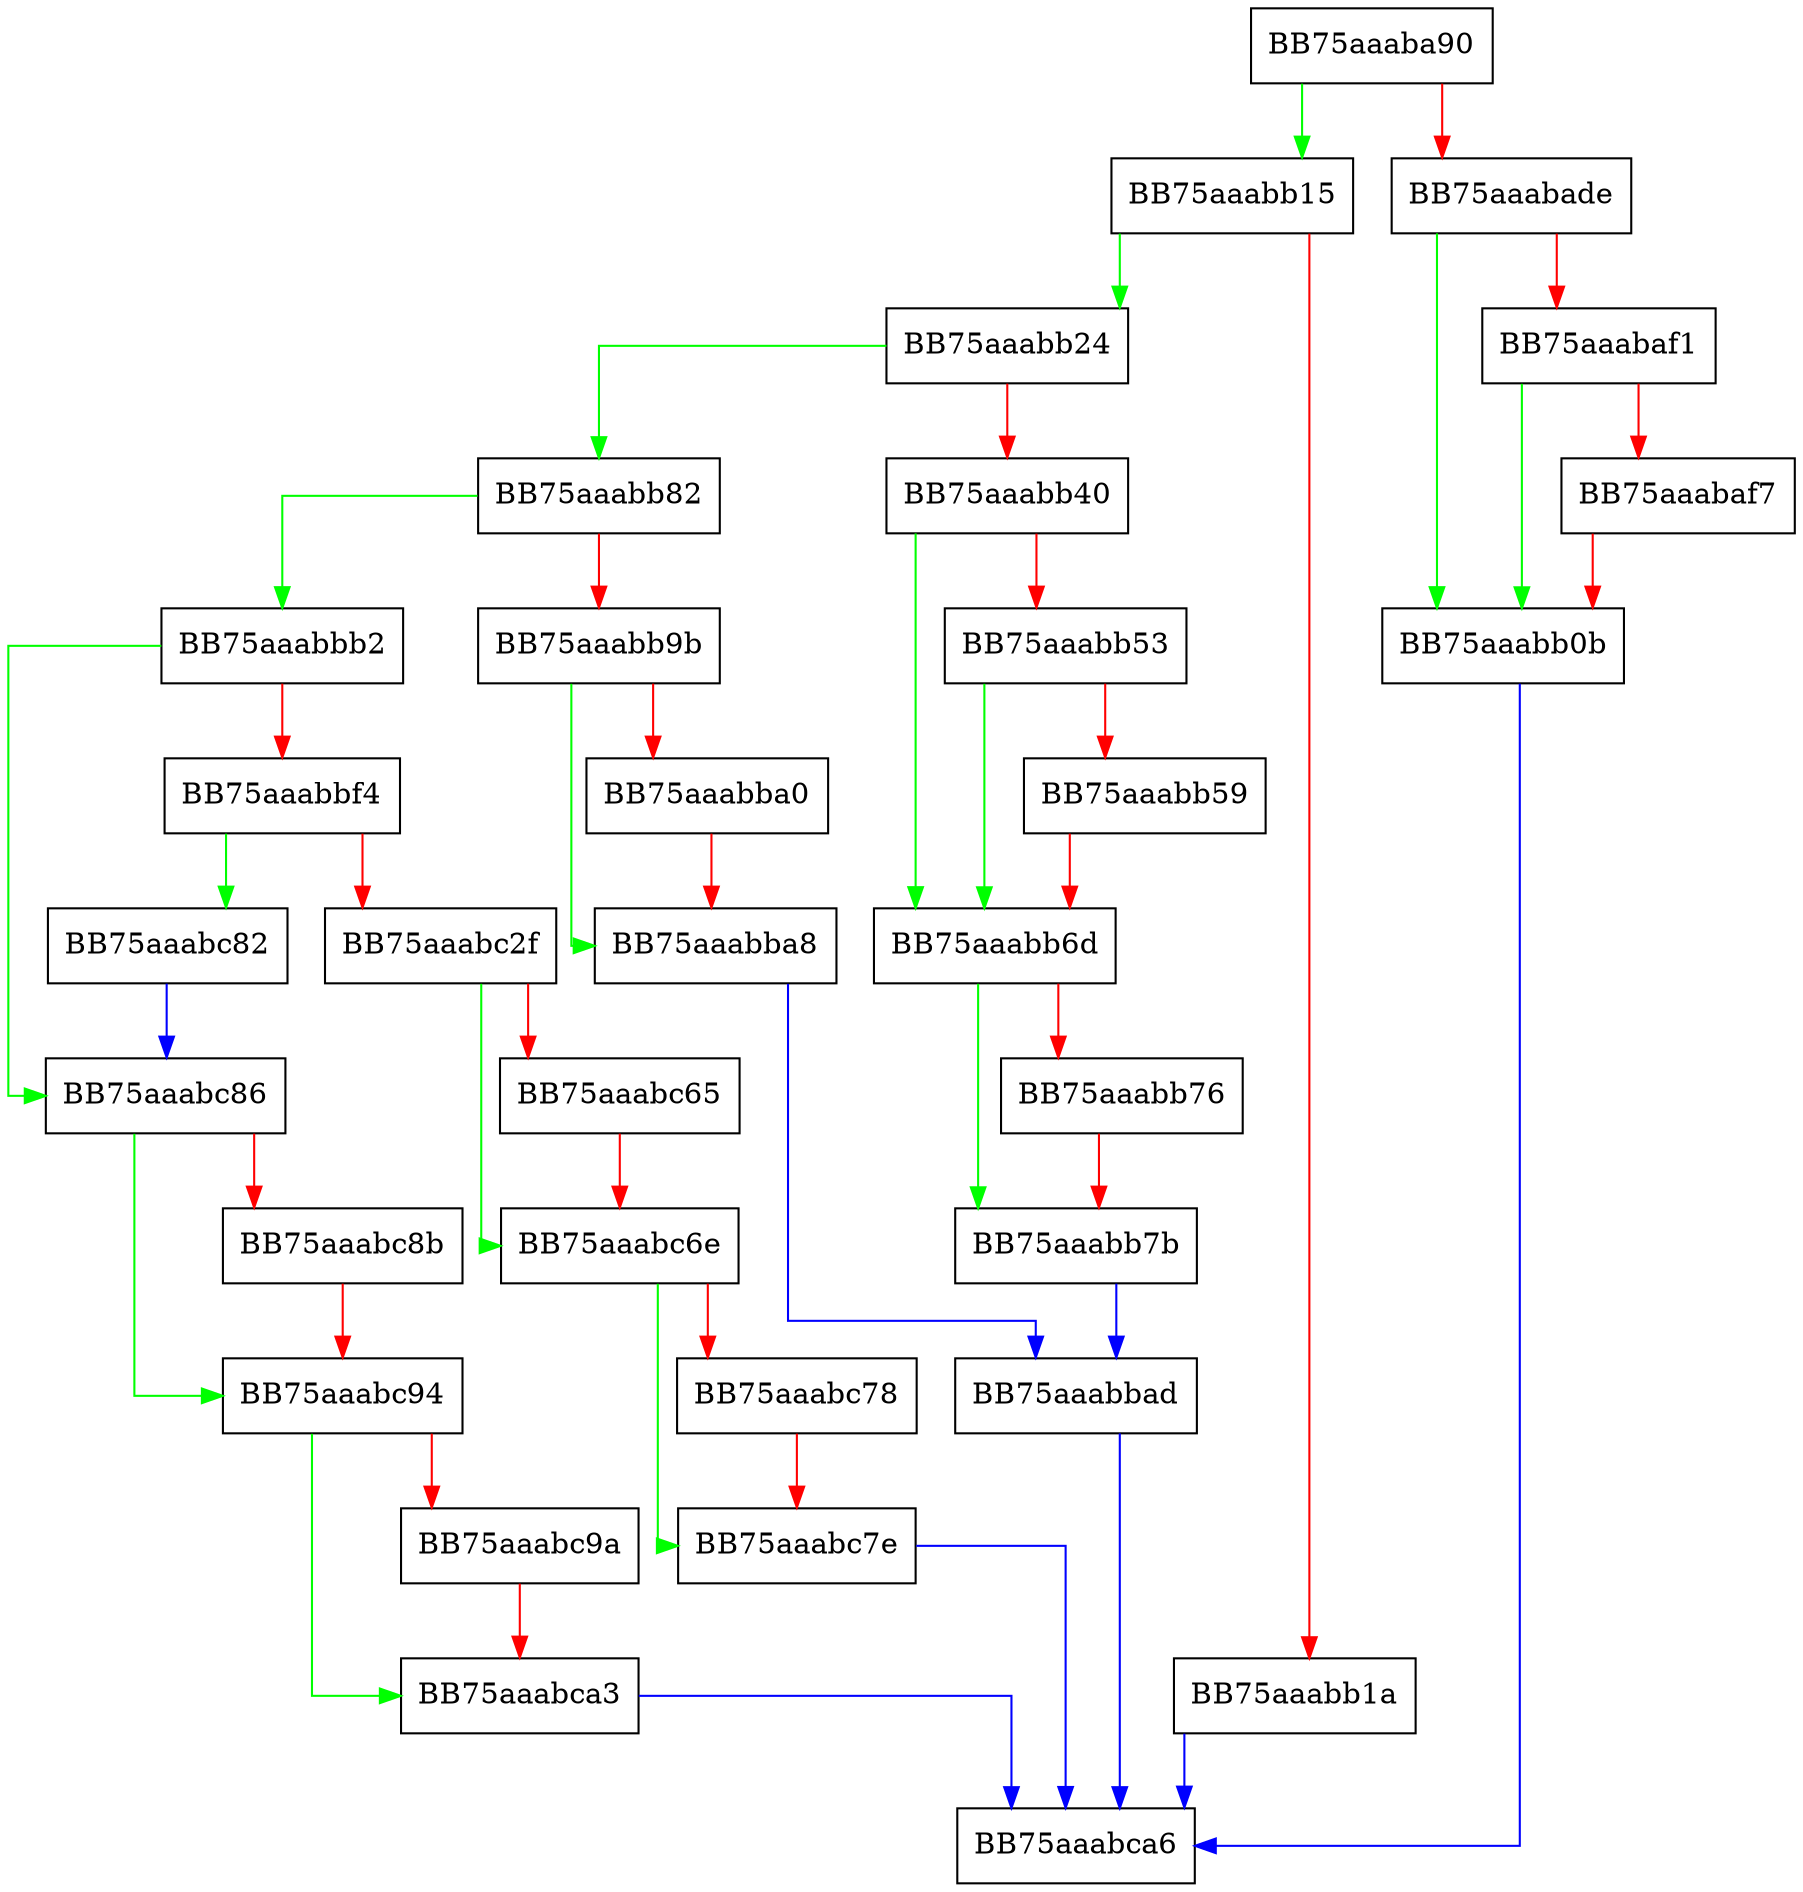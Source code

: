 digraph ReopenStream {
  node [shape="box"];
  graph [splines=ortho];
  BB75aaaba90 -> BB75aaabb15 [color="green"];
  BB75aaaba90 -> BB75aaabade [color="red"];
  BB75aaabade -> BB75aaabb0b [color="green"];
  BB75aaabade -> BB75aaabaf1 [color="red"];
  BB75aaabaf1 -> BB75aaabb0b [color="green"];
  BB75aaabaf1 -> BB75aaabaf7 [color="red"];
  BB75aaabaf7 -> BB75aaabb0b [color="red"];
  BB75aaabb0b -> BB75aaabca6 [color="blue"];
  BB75aaabb15 -> BB75aaabb24 [color="green"];
  BB75aaabb15 -> BB75aaabb1a [color="red"];
  BB75aaabb1a -> BB75aaabca6 [color="blue"];
  BB75aaabb24 -> BB75aaabb82 [color="green"];
  BB75aaabb24 -> BB75aaabb40 [color="red"];
  BB75aaabb40 -> BB75aaabb6d [color="green"];
  BB75aaabb40 -> BB75aaabb53 [color="red"];
  BB75aaabb53 -> BB75aaabb6d [color="green"];
  BB75aaabb53 -> BB75aaabb59 [color="red"];
  BB75aaabb59 -> BB75aaabb6d [color="red"];
  BB75aaabb6d -> BB75aaabb7b [color="green"];
  BB75aaabb6d -> BB75aaabb76 [color="red"];
  BB75aaabb76 -> BB75aaabb7b [color="red"];
  BB75aaabb7b -> BB75aaabbad [color="blue"];
  BB75aaabb82 -> BB75aaabbb2 [color="green"];
  BB75aaabb82 -> BB75aaabb9b [color="red"];
  BB75aaabb9b -> BB75aaabba8 [color="green"];
  BB75aaabb9b -> BB75aaabba0 [color="red"];
  BB75aaabba0 -> BB75aaabba8 [color="red"];
  BB75aaabba8 -> BB75aaabbad [color="blue"];
  BB75aaabbad -> BB75aaabca6 [color="blue"];
  BB75aaabbb2 -> BB75aaabc86 [color="green"];
  BB75aaabbb2 -> BB75aaabbf4 [color="red"];
  BB75aaabbf4 -> BB75aaabc82 [color="green"];
  BB75aaabbf4 -> BB75aaabc2f [color="red"];
  BB75aaabc2f -> BB75aaabc6e [color="green"];
  BB75aaabc2f -> BB75aaabc65 [color="red"];
  BB75aaabc65 -> BB75aaabc6e [color="red"];
  BB75aaabc6e -> BB75aaabc7e [color="green"];
  BB75aaabc6e -> BB75aaabc78 [color="red"];
  BB75aaabc78 -> BB75aaabc7e [color="red"];
  BB75aaabc7e -> BB75aaabca6 [color="blue"];
  BB75aaabc82 -> BB75aaabc86 [color="blue"];
  BB75aaabc86 -> BB75aaabc94 [color="green"];
  BB75aaabc86 -> BB75aaabc8b [color="red"];
  BB75aaabc8b -> BB75aaabc94 [color="red"];
  BB75aaabc94 -> BB75aaabca3 [color="green"];
  BB75aaabc94 -> BB75aaabc9a [color="red"];
  BB75aaabc9a -> BB75aaabca3 [color="red"];
  BB75aaabca3 -> BB75aaabca6 [color="blue"];
}